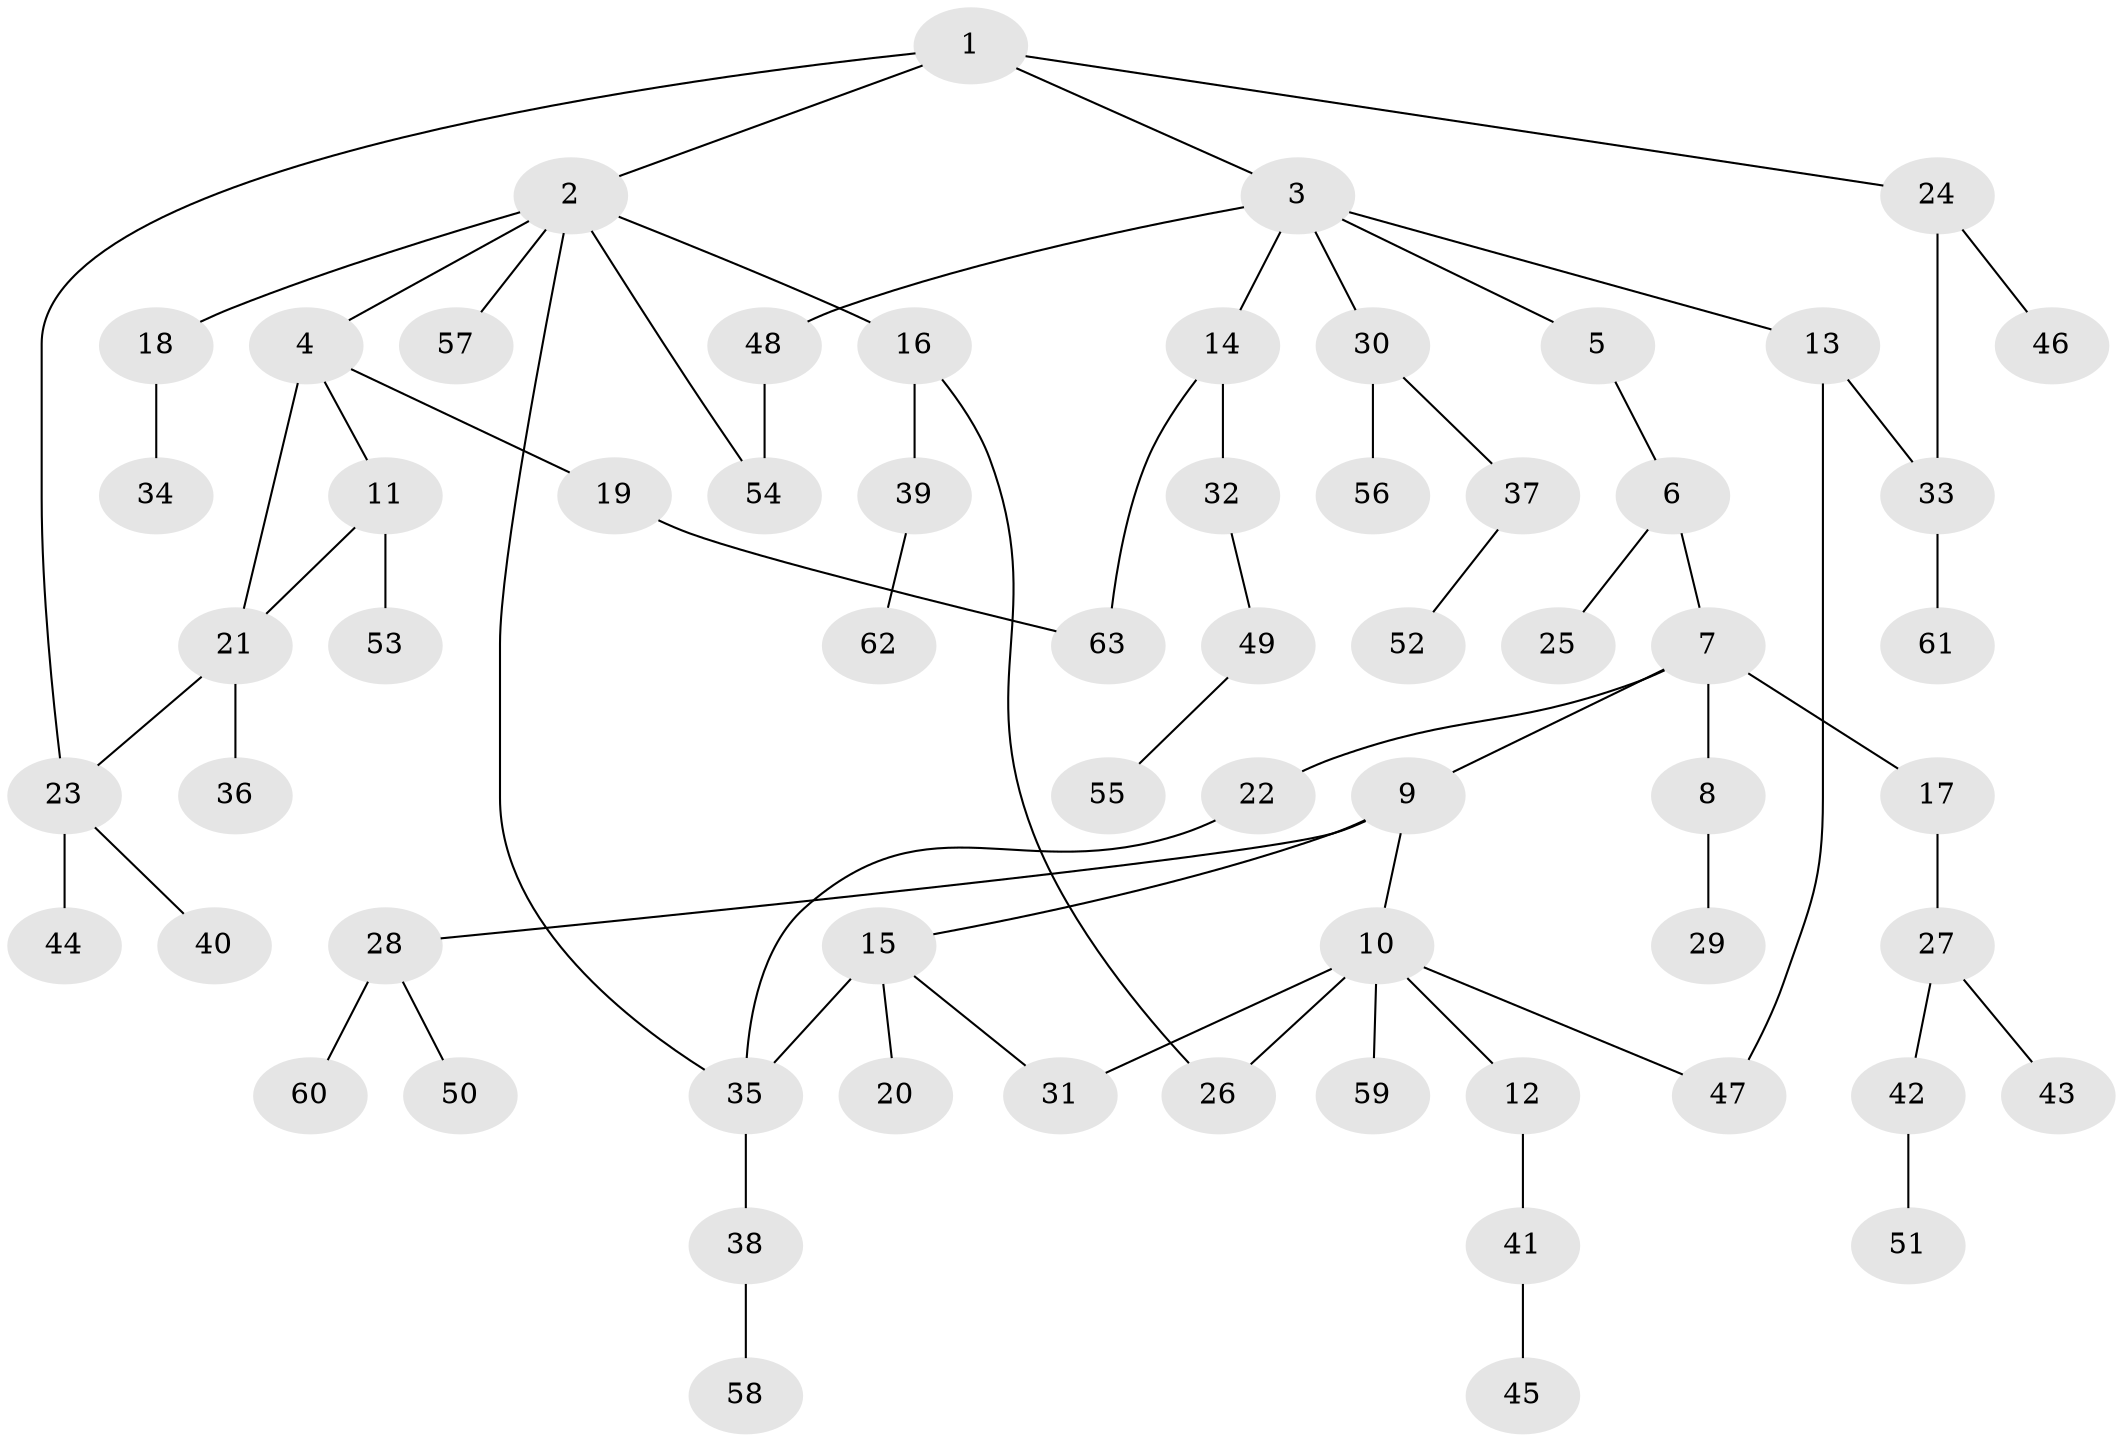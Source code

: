 // Generated by graph-tools (version 1.1) at 2025/01/03/09/25 03:01:10]
// undirected, 63 vertices, 72 edges
graph export_dot {
graph [start="1"]
  node [color=gray90,style=filled];
  1;
  2;
  3;
  4;
  5;
  6;
  7;
  8;
  9;
  10;
  11;
  12;
  13;
  14;
  15;
  16;
  17;
  18;
  19;
  20;
  21;
  22;
  23;
  24;
  25;
  26;
  27;
  28;
  29;
  30;
  31;
  32;
  33;
  34;
  35;
  36;
  37;
  38;
  39;
  40;
  41;
  42;
  43;
  44;
  45;
  46;
  47;
  48;
  49;
  50;
  51;
  52;
  53;
  54;
  55;
  56;
  57;
  58;
  59;
  60;
  61;
  62;
  63;
  1 -- 2;
  1 -- 3;
  1 -- 23;
  1 -- 24;
  2 -- 4;
  2 -- 16;
  2 -- 18;
  2 -- 35;
  2 -- 54;
  2 -- 57;
  3 -- 5;
  3 -- 13;
  3 -- 14;
  3 -- 30;
  3 -- 48;
  4 -- 11;
  4 -- 19;
  4 -- 21;
  5 -- 6;
  6 -- 7;
  6 -- 25;
  7 -- 8;
  7 -- 9;
  7 -- 17;
  7 -- 22;
  8 -- 29;
  9 -- 10;
  9 -- 15;
  9 -- 28;
  10 -- 12;
  10 -- 31;
  10 -- 59;
  10 -- 26;
  10 -- 47;
  11 -- 21;
  11 -- 53;
  12 -- 41;
  13 -- 33;
  13 -- 47;
  14 -- 32;
  14 -- 63;
  15 -- 20;
  15 -- 35;
  15 -- 31;
  16 -- 26;
  16 -- 39;
  17 -- 27;
  18 -- 34;
  19 -- 63;
  21 -- 36;
  21 -- 23;
  22 -- 35;
  23 -- 40;
  23 -- 44;
  24 -- 46;
  24 -- 33;
  27 -- 42;
  27 -- 43;
  28 -- 50;
  28 -- 60;
  30 -- 37;
  30 -- 56;
  32 -- 49;
  33 -- 61;
  35 -- 38;
  37 -- 52;
  38 -- 58;
  39 -- 62;
  41 -- 45;
  42 -- 51;
  48 -- 54;
  49 -- 55;
}
